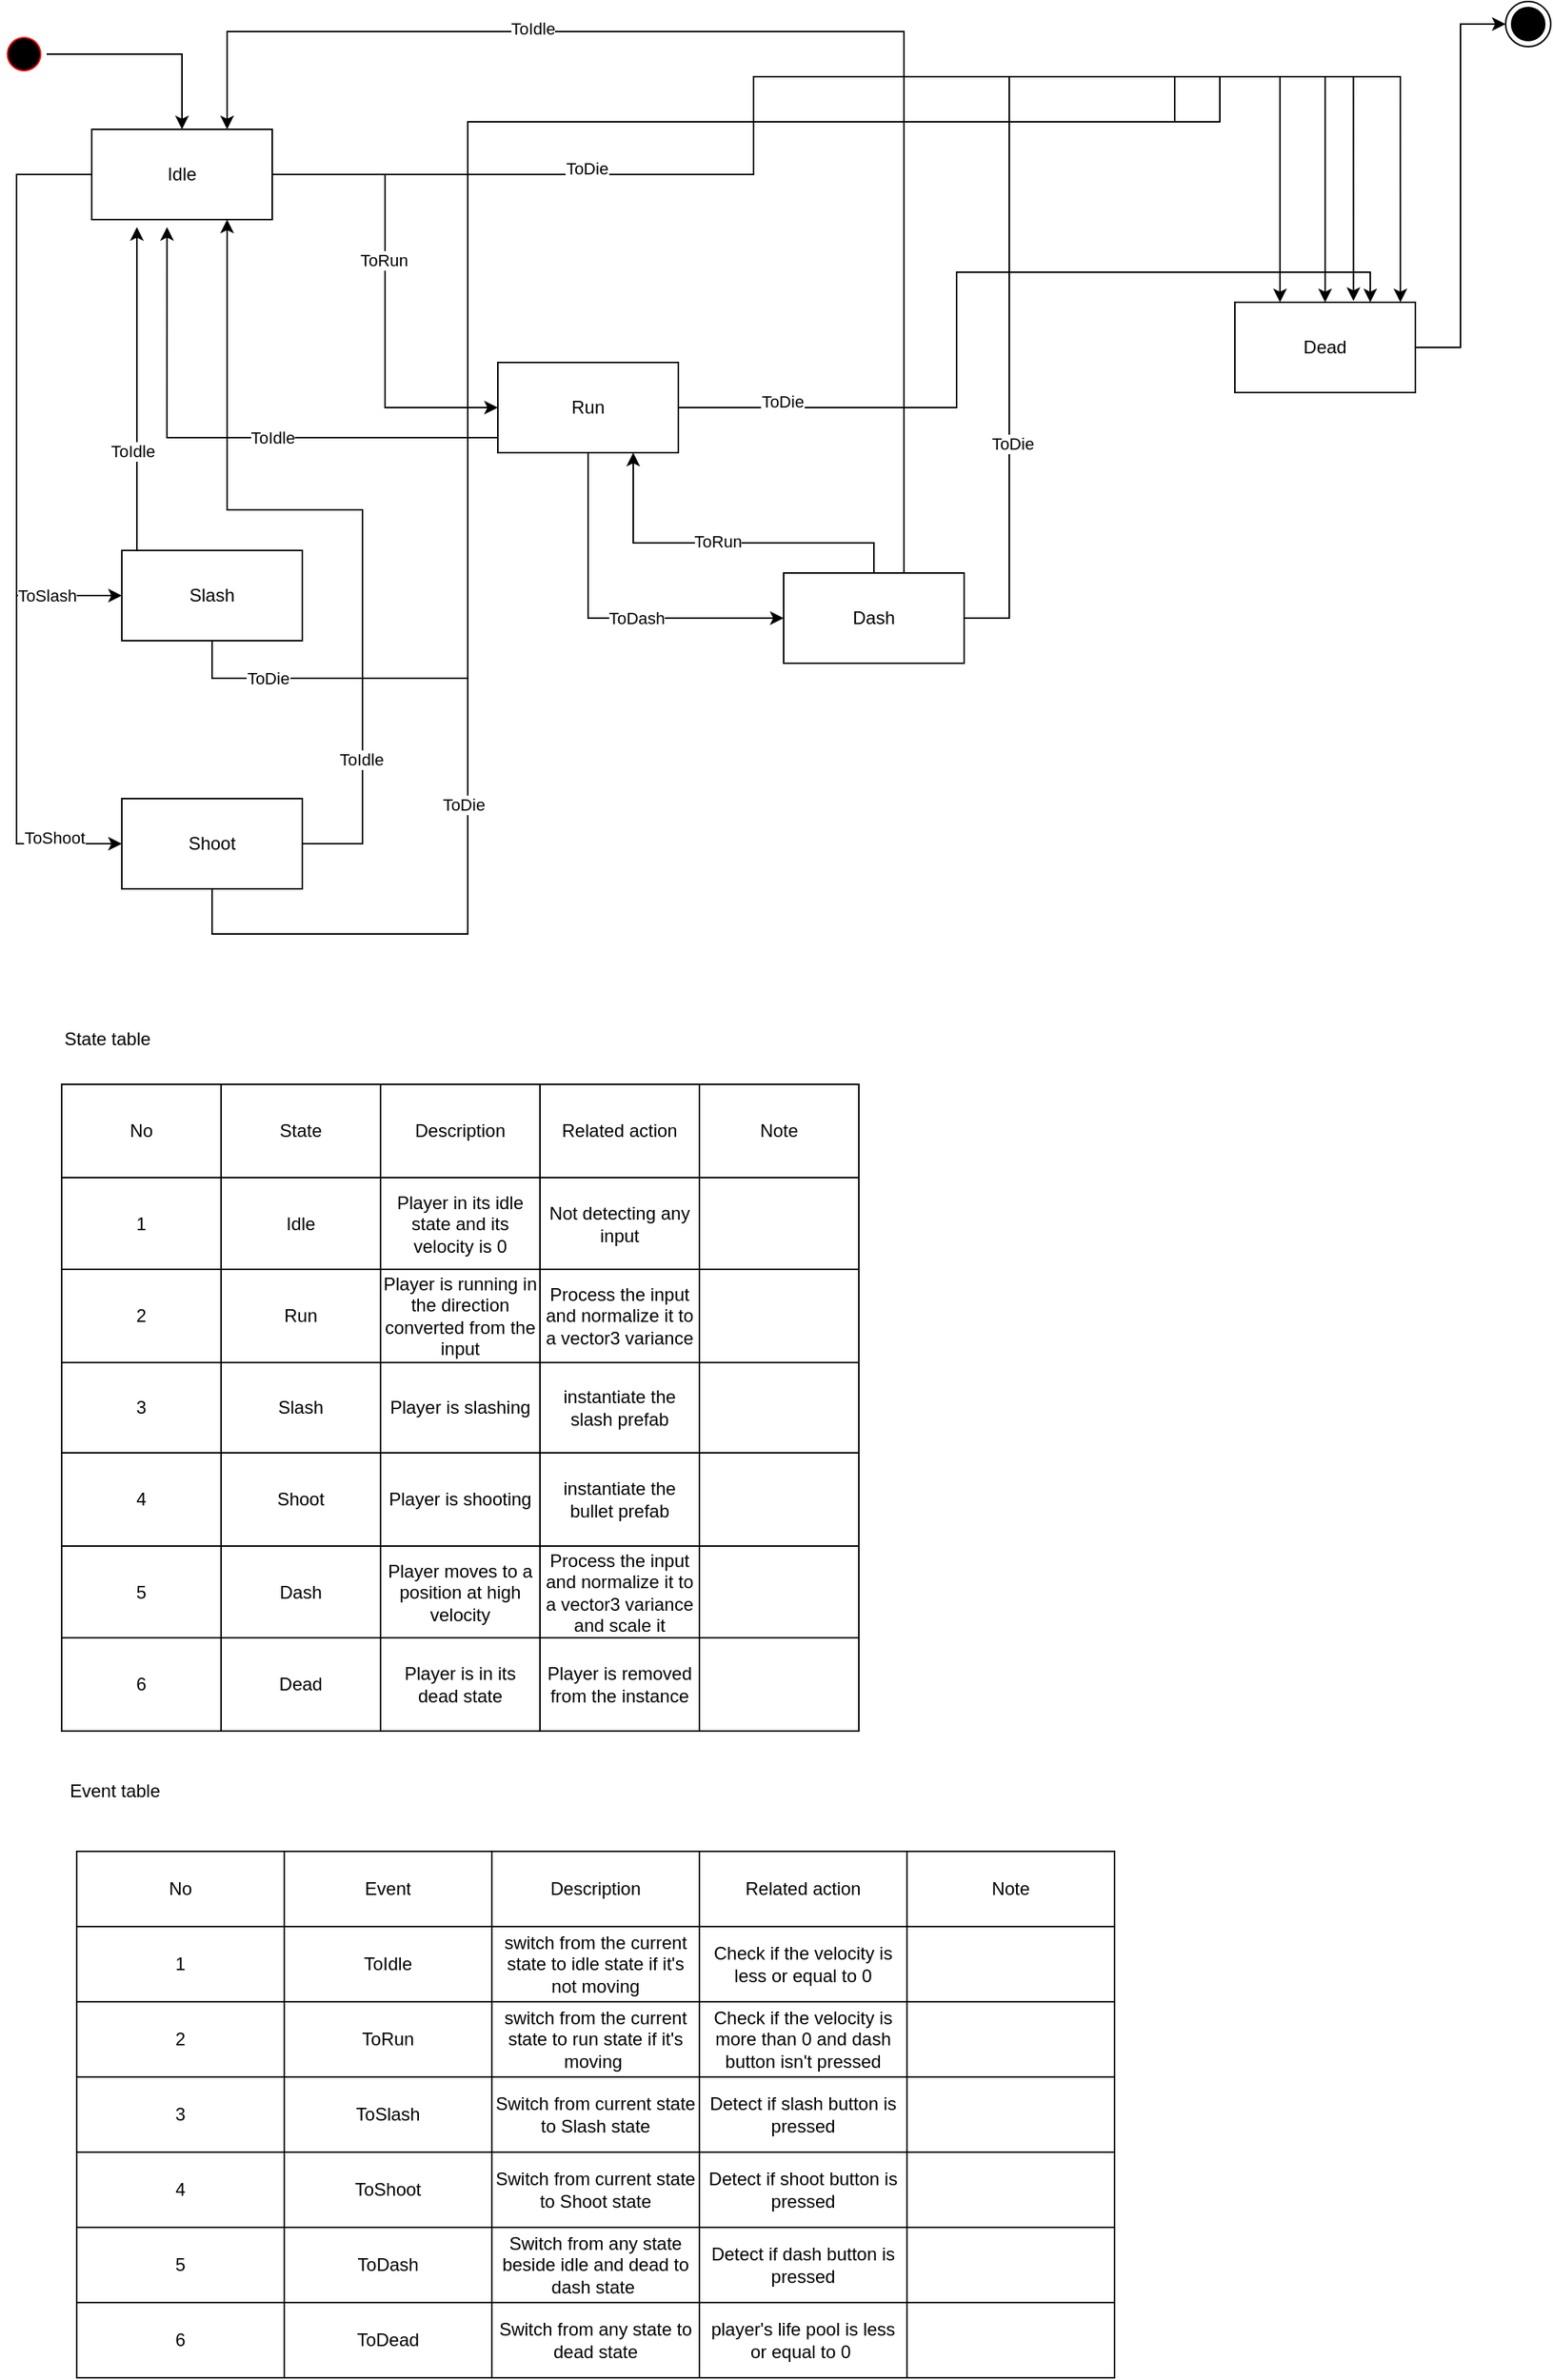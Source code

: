 <mxfile version="15.5.5" type="github"><diagram name="Page-1" id="58cdce13-f638-feb5-8d6f-7d28b1aa9fa0"><mxGraphModel dx="1580" dy="882" grid="1" gridSize="10" guides="1" tooltips="1" connect="1" arrows="1" fold="1" page="1" pageScale="1" pageWidth="1100" pageHeight="850" background="none" math="0" shadow="0"><root><mxCell id="0"/><mxCell id="1" parent="0"/><mxCell id="gKlAvPwjpIg_8ovloaia-25" style="edgeStyle=orthogonalEdgeStyle;rounded=0;orthogonalLoop=1;jettySize=auto;html=1;entryX=0.5;entryY=0;entryDx=0;entryDy=0;" edge="1" parent="1" source="382b91b5511bd0f7-1" target="gKlAvPwjpIg_8ovloaia-2"><mxGeometry relative="1" as="geometry"/></mxCell><mxCell id="382b91b5511bd0f7-1" value="" style="ellipse;html=1;shape=startState;fillColor=#000000;strokeColor=#ff0000;rounded=1;shadow=0;comic=0;labelBackgroundColor=none;fontFamily=Verdana;fontSize=12;fontColor=#000000;align=center;direction=south;" parent="1" vertex="1"><mxGeometry x="10" y="50" width="30" height="30" as="geometry"/></mxCell><mxCell id="gKlAvPwjpIg_8ovloaia-1" value="" style="ellipse;html=1;shape=endState;fillColor=#000000;strokeColor=#000000;" vertex="1" parent="1"><mxGeometry x="1010" y="30" width="30" height="30" as="geometry"/></mxCell><mxCell id="gKlAvPwjpIg_8ovloaia-37" style="edgeStyle=orthogonalEdgeStyle;rounded=0;orthogonalLoop=1;jettySize=auto;html=1;entryX=0.917;entryY=0;entryDx=0;entryDy=0;entryPerimeter=0;" edge="1" parent="1" source="gKlAvPwjpIg_8ovloaia-2" target="gKlAvPwjpIg_8ovloaia-7"><mxGeometry relative="1" as="geometry"><Array as="points"><mxPoint x="510" y="145"/><mxPoint x="510" y="80"/><mxPoint x="940" y="80"/></Array></mxGeometry></mxCell><mxCell id="gKlAvPwjpIg_8ovloaia-65" value="ToDie" style="edgeLabel;html=1;align=center;verticalAlign=middle;resizable=0;points=[];" vertex="1" connectable="0" parent="gKlAvPwjpIg_8ovloaia-37"><mxGeometry x="-0.567" y="4" relative="1" as="geometry"><mxPoint as="offset"/></mxGeometry></mxCell><mxCell id="gKlAvPwjpIg_8ovloaia-42" style="edgeStyle=orthogonalEdgeStyle;rounded=0;orthogonalLoop=1;jettySize=auto;html=1;entryX=0;entryY=0.5;entryDx=0;entryDy=0;" edge="1" parent="1" source="gKlAvPwjpIg_8ovloaia-2" target="gKlAvPwjpIg_8ovloaia-3"><mxGeometry relative="1" as="geometry"/></mxCell><mxCell id="gKlAvPwjpIg_8ovloaia-44" value="ToRun" style="edgeLabel;html=1;align=center;verticalAlign=middle;resizable=0;points=[];" vertex="1" connectable="0" parent="gKlAvPwjpIg_8ovloaia-42"><mxGeometry x="-0.133" y="-1" relative="1" as="geometry"><mxPoint as="offset"/></mxGeometry></mxCell><mxCell id="gKlAvPwjpIg_8ovloaia-47" style="edgeStyle=orthogonalEdgeStyle;rounded=0;orthogonalLoop=1;jettySize=auto;html=1;entryX=0;entryY=0.5;entryDx=0;entryDy=0;" edge="1" parent="1" source="gKlAvPwjpIg_8ovloaia-2" target="gKlAvPwjpIg_8ovloaia-6"><mxGeometry relative="1" as="geometry"><Array as="points"><mxPoint x="20" y="145"/><mxPoint x="20" y="425"/></Array></mxGeometry></mxCell><mxCell id="gKlAvPwjpIg_8ovloaia-54" value="ToSlash" style="edgeLabel;html=1;align=center;verticalAlign=middle;resizable=0;points=[];" vertex="1" connectable="0" parent="gKlAvPwjpIg_8ovloaia-47"><mxGeometry x="0.75" relative="1" as="geometry"><mxPoint as="offset"/></mxGeometry></mxCell><mxCell id="gKlAvPwjpIg_8ovloaia-52" style="edgeStyle=orthogonalEdgeStyle;rounded=0;orthogonalLoop=1;jettySize=auto;html=1;entryX=0;entryY=0.5;entryDx=0;entryDy=0;" edge="1" parent="1" source="gKlAvPwjpIg_8ovloaia-2" target="gKlAvPwjpIg_8ovloaia-5"><mxGeometry relative="1" as="geometry"><Array as="points"><mxPoint x="20" y="145"/><mxPoint x="20" y="590"/></Array></mxGeometry></mxCell><mxCell id="gKlAvPwjpIg_8ovloaia-55" value="ToShoot" style="edgeLabel;html=1;align=center;verticalAlign=middle;resizable=0;points=[];" vertex="1" connectable="0" parent="gKlAvPwjpIg_8ovloaia-52"><mxGeometry x="0.835" y="4" relative="1" as="geometry"><mxPoint x="1" as="offset"/></mxGeometry></mxCell><mxCell id="gKlAvPwjpIg_8ovloaia-2" value="Idle" style="rounded=0;whiteSpace=wrap;html=1;" vertex="1" parent="1"><mxGeometry x="70" y="115" width="120" height="60" as="geometry"/></mxCell><mxCell id="gKlAvPwjpIg_8ovloaia-38" style="edgeStyle=orthogonalEdgeStyle;rounded=0;orthogonalLoop=1;jettySize=auto;html=1;entryX=0.75;entryY=0;entryDx=0;entryDy=0;" edge="1" parent="1" source="gKlAvPwjpIg_8ovloaia-3" target="gKlAvPwjpIg_8ovloaia-7"><mxGeometry relative="1" as="geometry"/></mxCell><mxCell id="gKlAvPwjpIg_8ovloaia-63" value="ToDie" style="edgeLabel;html=1;align=center;verticalAlign=middle;resizable=0;points=[];" vertex="1" connectable="0" parent="gKlAvPwjpIg_8ovloaia-38"><mxGeometry x="-0.758" y="4" relative="1" as="geometry"><mxPoint as="offset"/></mxGeometry></mxCell><mxCell id="gKlAvPwjpIg_8ovloaia-49" style="edgeStyle=orthogonalEdgeStyle;rounded=0;orthogonalLoop=1;jettySize=auto;html=1;entryX=0.417;entryY=1.083;entryDx=0;entryDy=0;entryPerimeter=0;" edge="1" parent="1" source="gKlAvPwjpIg_8ovloaia-3" target="gKlAvPwjpIg_8ovloaia-2"><mxGeometry relative="1" as="geometry"><Array as="points"><mxPoint x="120" y="320"/></Array></mxGeometry></mxCell><mxCell id="gKlAvPwjpIg_8ovloaia-50" value="ToIdle" style="edgeLabel;html=1;align=center;verticalAlign=middle;resizable=0;points=[];" vertex="1" connectable="0" parent="gKlAvPwjpIg_8ovloaia-49"><mxGeometry x="-0.167" relative="1" as="geometry"><mxPoint as="offset"/></mxGeometry></mxCell><mxCell id="gKlAvPwjpIg_8ovloaia-61" style="edgeStyle=orthogonalEdgeStyle;rounded=0;orthogonalLoop=1;jettySize=auto;html=1;entryX=0;entryY=0.5;entryDx=0;entryDy=0;" edge="1" parent="1" source="gKlAvPwjpIg_8ovloaia-3" target="gKlAvPwjpIg_8ovloaia-4"><mxGeometry relative="1" as="geometry"><Array as="points"><mxPoint x="400" y="440"/></Array></mxGeometry></mxCell><mxCell id="gKlAvPwjpIg_8ovloaia-62" value="ToDash" style="edgeLabel;html=1;align=center;verticalAlign=middle;resizable=0;points=[];" vertex="1" connectable="0" parent="gKlAvPwjpIg_8ovloaia-61"><mxGeometry x="0.185" relative="1" as="geometry"><mxPoint as="offset"/></mxGeometry></mxCell><mxCell id="gKlAvPwjpIg_8ovloaia-3" value="Run" style="rounded=0;whiteSpace=wrap;html=1;" vertex="1" parent="1"><mxGeometry x="340" y="270" width="120" height="60" as="geometry"/></mxCell><mxCell id="gKlAvPwjpIg_8ovloaia-39" style="edgeStyle=orthogonalEdgeStyle;rounded=0;orthogonalLoop=1;jettySize=auto;html=1;entryX=0.657;entryY=-0.015;entryDx=0;entryDy=0;entryPerimeter=0;" edge="1" parent="1" source="gKlAvPwjpIg_8ovloaia-4" target="gKlAvPwjpIg_8ovloaia-7"><mxGeometry relative="1" as="geometry"><Array as="points"><mxPoint x="680" y="440"/><mxPoint x="680" y="80"/><mxPoint x="909" y="80"/></Array></mxGeometry></mxCell><mxCell id="gKlAvPwjpIg_8ovloaia-64" value="ToDie" style="edgeLabel;html=1;align=center;verticalAlign=middle;resizable=0;points=[];" vertex="1" connectable="0" parent="gKlAvPwjpIg_8ovloaia-39"><mxGeometry x="-0.619" y="-2" relative="1" as="geometry"><mxPoint as="offset"/></mxGeometry></mxCell><mxCell id="gKlAvPwjpIg_8ovloaia-197" style="edgeStyle=orthogonalEdgeStyle;rounded=0;orthogonalLoop=1;jettySize=auto;html=1;entryX=0.75;entryY=0;entryDx=0;entryDy=0;" edge="1" parent="1" source="gKlAvPwjpIg_8ovloaia-4" target="gKlAvPwjpIg_8ovloaia-2"><mxGeometry relative="1" as="geometry"><Array as="points"><mxPoint x="610" y="50"/><mxPoint x="160" y="50"/></Array></mxGeometry></mxCell><mxCell id="gKlAvPwjpIg_8ovloaia-198" value="ToIdle" style="edgeLabel;html=1;align=center;verticalAlign=middle;resizable=0;points=[];" vertex="1" connectable="0" parent="gKlAvPwjpIg_8ovloaia-197"><mxGeometry x="0.389" y="-2" relative="1" as="geometry"><mxPoint as="offset"/></mxGeometry></mxCell><mxCell id="gKlAvPwjpIg_8ovloaia-199" style="edgeStyle=orthogonalEdgeStyle;rounded=0;orthogonalLoop=1;jettySize=auto;html=1;entryX=0.75;entryY=1;entryDx=0;entryDy=0;" edge="1" parent="1" source="gKlAvPwjpIg_8ovloaia-4" target="gKlAvPwjpIg_8ovloaia-3"><mxGeometry relative="1" as="geometry"><Array as="points"><mxPoint x="590" y="390"/><mxPoint x="430" y="390"/></Array></mxGeometry></mxCell><mxCell id="gKlAvPwjpIg_8ovloaia-200" value="ToRun" style="edgeLabel;html=1;align=center;verticalAlign=middle;resizable=0;points=[];" vertex="1" connectable="0" parent="gKlAvPwjpIg_8ovloaia-199"><mxGeometry x="0.037" y="-1" relative="1" as="geometry"><mxPoint as="offset"/></mxGeometry></mxCell><mxCell id="gKlAvPwjpIg_8ovloaia-4" value="Dash" style="rounded=0;whiteSpace=wrap;html=1;" vertex="1" parent="1"><mxGeometry x="530" y="410" width="120" height="60" as="geometry"/></mxCell><mxCell id="gKlAvPwjpIg_8ovloaia-41" style="edgeStyle=orthogonalEdgeStyle;rounded=0;orthogonalLoop=1;jettySize=auto;html=1;entryX=0.25;entryY=0;entryDx=0;entryDy=0;" edge="1" parent="1" source="gKlAvPwjpIg_8ovloaia-5" target="gKlAvPwjpIg_8ovloaia-7"><mxGeometry relative="1" as="geometry"><Array as="points"><mxPoint x="150" y="650"/><mxPoint x="320" y="650"/><mxPoint x="320" y="110"/><mxPoint x="790" y="110"/><mxPoint x="790" y="80"/><mxPoint x="860" y="80"/></Array></mxGeometry></mxCell><mxCell id="gKlAvPwjpIg_8ovloaia-66" value="ToDie" style="edgeLabel;html=1;align=center;verticalAlign=middle;resizable=0;points=[];" vertex="1" connectable="0" parent="gKlAvPwjpIg_8ovloaia-41"><mxGeometry x="-0.608" y="3" relative="1" as="geometry"><mxPoint as="offset"/></mxGeometry></mxCell><mxCell id="gKlAvPwjpIg_8ovloaia-57" style="edgeStyle=orthogonalEdgeStyle;rounded=0;orthogonalLoop=1;jettySize=auto;html=1;entryX=0.75;entryY=1;entryDx=0;entryDy=0;" edge="1" parent="1" source="gKlAvPwjpIg_8ovloaia-5" target="gKlAvPwjpIg_8ovloaia-2"><mxGeometry relative="1" as="geometry"><Array as="points"><mxPoint x="250" y="590"/><mxPoint x="250" y="368"/><mxPoint x="160" y="368"/></Array></mxGeometry></mxCell><mxCell id="gKlAvPwjpIg_8ovloaia-60" value="ToIdle" style="edgeLabel;html=1;align=center;verticalAlign=middle;resizable=0;points=[];" vertex="1" connectable="0" parent="gKlAvPwjpIg_8ovloaia-57"><mxGeometry x="-0.646" y="1" relative="1" as="geometry"><mxPoint as="offset"/></mxGeometry></mxCell><mxCell id="gKlAvPwjpIg_8ovloaia-5" value="Shoot" style="rounded=0;whiteSpace=wrap;html=1;" vertex="1" parent="1"><mxGeometry x="90" y="560" width="120" height="60" as="geometry"/></mxCell><mxCell id="gKlAvPwjpIg_8ovloaia-40" style="edgeStyle=orthogonalEdgeStyle;rounded=0;orthogonalLoop=1;jettySize=auto;html=1;entryX=0.5;entryY=0;entryDx=0;entryDy=0;" edge="1" parent="1" source="gKlAvPwjpIg_8ovloaia-6" target="gKlAvPwjpIg_8ovloaia-7"><mxGeometry relative="1" as="geometry"><Array as="points"><mxPoint x="320" y="480"/><mxPoint x="320" y="110"/><mxPoint x="820" y="110"/><mxPoint x="820" y="80"/><mxPoint x="890" y="80"/></Array></mxGeometry></mxCell><mxCell id="gKlAvPwjpIg_8ovloaia-67" value="ToDie" style="edgeLabel;html=1;align=center;verticalAlign=middle;resizable=0;points=[];" vertex="1" connectable="0" parent="gKlAvPwjpIg_8ovloaia-40"><mxGeometry x="-0.904" relative="1" as="geometry"><mxPoint x="-1" as="offset"/></mxGeometry></mxCell><mxCell id="gKlAvPwjpIg_8ovloaia-56" style="edgeStyle=orthogonalEdgeStyle;rounded=0;orthogonalLoop=1;jettySize=auto;html=1;" edge="1" parent="1" source="gKlAvPwjpIg_8ovloaia-6"><mxGeometry relative="1" as="geometry"><mxPoint x="100" y="180" as="targetPoint"/><Array as="points"><mxPoint x="100" y="340"/><mxPoint x="100" y="340"/></Array></mxGeometry></mxCell><mxCell id="gKlAvPwjpIg_8ovloaia-58" value="ToIdle" style="edgeLabel;html=1;align=center;verticalAlign=middle;resizable=0;points=[];" vertex="1" connectable="0" parent="gKlAvPwjpIg_8ovloaia-56"><mxGeometry x="-0.387" y="3" relative="1" as="geometry"><mxPoint as="offset"/></mxGeometry></mxCell><mxCell id="gKlAvPwjpIg_8ovloaia-6" value="Slash" style="rounded=0;whiteSpace=wrap;html=1;" vertex="1" parent="1"><mxGeometry x="90" y="395" width="120" height="60" as="geometry"/></mxCell><mxCell id="gKlAvPwjpIg_8ovloaia-15" style="edgeStyle=orthogonalEdgeStyle;rounded=0;orthogonalLoop=1;jettySize=auto;html=1;entryX=0;entryY=0.5;entryDx=0;entryDy=0;" edge="1" parent="1" source="gKlAvPwjpIg_8ovloaia-7" target="gKlAvPwjpIg_8ovloaia-1"><mxGeometry relative="1" as="geometry"/></mxCell><mxCell id="gKlAvPwjpIg_8ovloaia-7" value="Dead" style="rounded=0;whiteSpace=wrap;html=1;" vertex="1" parent="1"><mxGeometry x="830" y="230" width="120" height="60" as="geometry"/></mxCell><mxCell id="gKlAvPwjpIg_8ovloaia-154" value="" style="shape=table;startSize=0;container=1;collapsible=0;childLayout=tableLayout;" vertex="1" parent="1"><mxGeometry x="50" y="750" width="530" height="430" as="geometry"/></mxCell><mxCell id="gKlAvPwjpIg_8ovloaia-155" value="" style="shape=partialRectangle;collapsible=0;dropTarget=0;pointerEvents=0;fillColor=none;top=0;left=0;bottom=0;right=0;points=[[0,0.5],[1,0.5]];portConstraint=eastwest;" vertex="1" parent="gKlAvPwjpIg_8ovloaia-154"><mxGeometry width="530" height="62" as="geometry"/></mxCell><mxCell id="gKlAvPwjpIg_8ovloaia-156" value="No" style="shape=partialRectangle;html=1;whiteSpace=wrap;connectable=0;overflow=hidden;fillColor=none;top=0;left=0;bottom=0;right=0;pointerEvents=1;" vertex="1" parent="gKlAvPwjpIg_8ovloaia-155"><mxGeometry width="106" height="62" as="geometry"><mxRectangle width="106" height="62" as="alternateBounds"/></mxGeometry></mxCell><mxCell id="gKlAvPwjpIg_8ovloaia-157" value="State" style="shape=partialRectangle;html=1;whiteSpace=wrap;connectable=0;overflow=hidden;fillColor=none;top=0;left=0;bottom=0;right=0;pointerEvents=1;" vertex="1" parent="gKlAvPwjpIg_8ovloaia-155"><mxGeometry x="106" width="106" height="62" as="geometry"><mxRectangle width="106" height="62" as="alternateBounds"/></mxGeometry></mxCell><mxCell id="gKlAvPwjpIg_8ovloaia-158" value="Description" style="shape=partialRectangle;html=1;whiteSpace=wrap;connectable=0;overflow=hidden;fillColor=none;top=0;left=0;bottom=0;right=0;pointerEvents=1;" vertex="1" parent="gKlAvPwjpIg_8ovloaia-155"><mxGeometry x="212" width="106" height="62" as="geometry"><mxRectangle width="106" height="62" as="alternateBounds"/></mxGeometry></mxCell><mxCell id="gKlAvPwjpIg_8ovloaia-159" value="Related action" style="shape=partialRectangle;html=1;whiteSpace=wrap;connectable=0;overflow=hidden;fillColor=none;top=0;left=0;bottom=0;right=0;pointerEvents=1;" vertex="1" parent="gKlAvPwjpIg_8ovloaia-155"><mxGeometry x="318" width="106" height="62" as="geometry"><mxRectangle width="106" height="62" as="alternateBounds"/></mxGeometry></mxCell><mxCell id="gKlAvPwjpIg_8ovloaia-160" value="Note" style="shape=partialRectangle;html=1;whiteSpace=wrap;connectable=0;overflow=hidden;fillColor=none;top=0;left=0;bottom=0;right=0;pointerEvents=1;" vertex="1" parent="gKlAvPwjpIg_8ovloaia-155"><mxGeometry x="424" width="106" height="62" as="geometry"><mxRectangle width="106" height="62" as="alternateBounds"/></mxGeometry></mxCell><mxCell id="gKlAvPwjpIg_8ovloaia-161" value="" style="shape=partialRectangle;collapsible=0;dropTarget=0;pointerEvents=0;fillColor=none;top=0;left=0;bottom=0;right=0;points=[[0,0.5],[1,0.5]];portConstraint=eastwest;" vertex="1" parent="gKlAvPwjpIg_8ovloaia-154"><mxGeometry y="62" width="530" height="61" as="geometry"/></mxCell><mxCell id="gKlAvPwjpIg_8ovloaia-162" value="1" style="shape=partialRectangle;html=1;whiteSpace=wrap;connectable=0;overflow=hidden;fillColor=none;top=0;left=0;bottom=0;right=0;pointerEvents=1;" vertex="1" parent="gKlAvPwjpIg_8ovloaia-161"><mxGeometry width="106" height="61" as="geometry"><mxRectangle width="106" height="61" as="alternateBounds"/></mxGeometry></mxCell><mxCell id="gKlAvPwjpIg_8ovloaia-163" value="Idle" style="shape=partialRectangle;html=1;whiteSpace=wrap;connectable=0;overflow=hidden;fillColor=none;top=0;left=0;bottom=0;right=0;pointerEvents=1;" vertex="1" parent="gKlAvPwjpIg_8ovloaia-161"><mxGeometry x="106" width="106" height="61" as="geometry"><mxRectangle width="106" height="61" as="alternateBounds"/></mxGeometry></mxCell><mxCell id="gKlAvPwjpIg_8ovloaia-164" value="Player in its idle state and its velocity is 0" style="shape=partialRectangle;html=1;whiteSpace=wrap;connectable=0;overflow=hidden;fillColor=none;top=0;left=0;bottom=0;right=0;pointerEvents=1;" vertex="1" parent="gKlAvPwjpIg_8ovloaia-161"><mxGeometry x="212" width="106" height="61" as="geometry"><mxRectangle width="106" height="61" as="alternateBounds"/></mxGeometry></mxCell><mxCell id="gKlAvPwjpIg_8ovloaia-165" value="Not detecting any input" style="shape=partialRectangle;html=1;whiteSpace=wrap;connectable=0;overflow=hidden;fillColor=none;top=0;left=0;bottom=0;right=0;pointerEvents=1;" vertex="1" parent="gKlAvPwjpIg_8ovloaia-161"><mxGeometry x="318" width="106" height="61" as="geometry"><mxRectangle width="106" height="61" as="alternateBounds"/></mxGeometry></mxCell><mxCell id="gKlAvPwjpIg_8ovloaia-166" value="" style="shape=partialRectangle;html=1;whiteSpace=wrap;connectable=0;overflow=hidden;fillColor=none;top=0;left=0;bottom=0;right=0;pointerEvents=1;" vertex="1" parent="gKlAvPwjpIg_8ovloaia-161"><mxGeometry x="424" width="106" height="61" as="geometry"><mxRectangle width="106" height="61" as="alternateBounds"/></mxGeometry></mxCell><mxCell id="gKlAvPwjpIg_8ovloaia-167" value="" style="shape=partialRectangle;collapsible=0;dropTarget=0;pointerEvents=0;fillColor=none;top=0;left=0;bottom=0;right=0;points=[[0,0.5],[1,0.5]];portConstraint=eastwest;" vertex="1" parent="gKlAvPwjpIg_8ovloaia-154"><mxGeometry y="123" width="530" height="62" as="geometry"/></mxCell><mxCell id="gKlAvPwjpIg_8ovloaia-168" value="2" style="shape=partialRectangle;html=1;whiteSpace=wrap;connectable=0;overflow=hidden;fillColor=none;top=0;left=0;bottom=0;right=0;pointerEvents=1;" vertex="1" parent="gKlAvPwjpIg_8ovloaia-167"><mxGeometry width="106" height="62" as="geometry"><mxRectangle width="106" height="62" as="alternateBounds"/></mxGeometry></mxCell><mxCell id="gKlAvPwjpIg_8ovloaia-169" value="Run" style="shape=partialRectangle;html=1;whiteSpace=wrap;connectable=0;overflow=hidden;fillColor=none;top=0;left=0;bottom=0;right=0;pointerEvents=1;" vertex="1" parent="gKlAvPwjpIg_8ovloaia-167"><mxGeometry x="106" width="106" height="62" as="geometry"><mxRectangle width="106" height="62" as="alternateBounds"/></mxGeometry></mxCell><mxCell id="gKlAvPwjpIg_8ovloaia-170" value="Player is running in the direction converted from the input" style="shape=partialRectangle;html=1;whiteSpace=wrap;connectable=0;overflow=hidden;fillColor=none;top=0;left=0;bottom=0;right=0;pointerEvents=1;" vertex="1" parent="gKlAvPwjpIg_8ovloaia-167"><mxGeometry x="212" width="106" height="62" as="geometry"><mxRectangle width="106" height="62" as="alternateBounds"/></mxGeometry></mxCell><mxCell id="gKlAvPwjpIg_8ovloaia-171" value="Process the input and normalize it to a vector3 variance" style="shape=partialRectangle;html=1;whiteSpace=wrap;connectable=0;overflow=hidden;fillColor=none;top=0;left=0;bottom=0;right=0;pointerEvents=1;" vertex="1" parent="gKlAvPwjpIg_8ovloaia-167"><mxGeometry x="318" width="106" height="62" as="geometry"><mxRectangle width="106" height="62" as="alternateBounds"/></mxGeometry></mxCell><mxCell id="gKlAvPwjpIg_8ovloaia-172" value="" style="shape=partialRectangle;html=1;whiteSpace=wrap;connectable=0;overflow=hidden;fillColor=none;top=0;left=0;bottom=0;right=0;pointerEvents=1;" vertex="1" parent="gKlAvPwjpIg_8ovloaia-167"><mxGeometry x="424" width="106" height="62" as="geometry"><mxRectangle width="106" height="62" as="alternateBounds"/></mxGeometry></mxCell><mxCell id="gKlAvPwjpIg_8ovloaia-173" value="" style="shape=partialRectangle;collapsible=0;dropTarget=0;pointerEvents=0;fillColor=none;top=0;left=0;bottom=0;right=0;points=[[0,0.5],[1,0.5]];portConstraint=eastwest;" vertex="1" parent="gKlAvPwjpIg_8ovloaia-154"><mxGeometry y="185" width="530" height="60" as="geometry"/></mxCell><mxCell id="gKlAvPwjpIg_8ovloaia-174" value="3" style="shape=partialRectangle;html=1;whiteSpace=wrap;connectable=0;overflow=hidden;fillColor=none;top=0;left=0;bottom=0;right=0;pointerEvents=1;" vertex="1" parent="gKlAvPwjpIg_8ovloaia-173"><mxGeometry width="106" height="60" as="geometry"><mxRectangle width="106" height="60" as="alternateBounds"/></mxGeometry></mxCell><mxCell id="gKlAvPwjpIg_8ovloaia-175" value="Slash" style="shape=partialRectangle;html=1;whiteSpace=wrap;connectable=0;overflow=hidden;fillColor=none;top=0;left=0;bottom=0;right=0;pointerEvents=1;" vertex="1" parent="gKlAvPwjpIg_8ovloaia-173"><mxGeometry x="106" width="106" height="60" as="geometry"><mxRectangle width="106" height="60" as="alternateBounds"/></mxGeometry></mxCell><mxCell id="gKlAvPwjpIg_8ovloaia-176" value="Player is slashing" style="shape=partialRectangle;html=1;whiteSpace=wrap;connectable=0;overflow=hidden;fillColor=none;top=0;left=0;bottom=0;right=0;pointerEvents=1;" vertex="1" parent="gKlAvPwjpIg_8ovloaia-173"><mxGeometry x="212" width="106" height="60" as="geometry"><mxRectangle width="106" height="60" as="alternateBounds"/></mxGeometry></mxCell><mxCell id="gKlAvPwjpIg_8ovloaia-177" value="instantiate the slash prefab" style="shape=partialRectangle;html=1;whiteSpace=wrap;connectable=0;overflow=hidden;fillColor=none;top=0;left=0;bottom=0;right=0;pointerEvents=1;" vertex="1" parent="gKlAvPwjpIg_8ovloaia-173"><mxGeometry x="318" width="106" height="60" as="geometry"><mxRectangle width="106" height="60" as="alternateBounds"/></mxGeometry></mxCell><mxCell id="gKlAvPwjpIg_8ovloaia-178" value="" style="shape=partialRectangle;html=1;whiteSpace=wrap;connectable=0;overflow=hidden;fillColor=none;top=0;left=0;bottom=0;right=0;pointerEvents=1;" vertex="1" parent="gKlAvPwjpIg_8ovloaia-173"><mxGeometry x="424" width="106" height="60" as="geometry"><mxRectangle width="106" height="60" as="alternateBounds"/></mxGeometry></mxCell><mxCell id="gKlAvPwjpIg_8ovloaia-185" style="shape=partialRectangle;collapsible=0;dropTarget=0;pointerEvents=0;fillColor=none;top=0;left=0;bottom=0;right=0;points=[[0,0.5],[1,0.5]];portConstraint=eastwest;" vertex="1" parent="gKlAvPwjpIg_8ovloaia-154"><mxGeometry y="245" width="530" height="62" as="geometry"/></mxCell><mxCell id="gKlAvPwjpIg_8ovloaia-186" value="4" style="shape=partialRectangle;html=1;whiteSpace=wrap;connectable=0;overflow=hidden;fillColor=none;top=0;left=0;bottom=0;right=0;pointerEvents=1;" vertex="1" parent="gKlAvPwjpIg_8ovloaia-185"><mxGeometry width="106" height="62" as="geometry"><mxRectangle width="106" height="62" as="alternateBounds"/></mxGeometry></mxCell><mxCell id="gKlAvPwjpIg_8ovloaia-187" value="Shoot" style="shape=partialRectangle;html=1;whiteSpace=wrap;connectable=0;overflow=hidden;fillColor=none;top=0;left=0;bottom=0;right=0;pointerEvents=1;" vertex="1" parent="gKlAvPwjpIg_8ovloaia-185"><mxGeometry x="106" width="106" height="62" as="geometry"><mxRectangle width="106" height="62" as="alternateBounds"/></mxGeometry></mxCell><mxCell id="gKlAvPwjpIg_8ovloaia-188" value="Player is shooting" style="shape=partialRectangle;html=1;whiteSpace=wrap;connectable=0;overflow=hidden;fillColor=none;top=0;left=0;bottom=0;right=0;pointerEvents=1;" vertex="1" parent="gKlAvPwjpIg_8ovloaia-185"><mxGeometry x="212" width="106" height="62" as="geometry"><mxRectangle width="106" height="62" as="alternateBounds"/></mxGeometry></mxCell><mxCell id="gKlAvPwjpIg_8ovloaia-189" value="&lt;span&gt;instantiate the bullet prefab&lt;/span&gt;" style="shape=partialRectangle;html=1;whiteSpace=wrap;connectable=0;overflow=hidden;fillColor=none;top=0;left=0;bottom=0;right=0;pointerEvents=1;" vertex="1" parent="gKlAvPwjpIg_8ovloaia-185"><mxGeometry x="318" width="106" height="62" as="geometry"><mxRectangle width="106" height="62" as="alternateBounds"/></mxGeometry></mxCell><mxCell id="gKlAvPwjpIg_8ovloaia-190" style="shape=partialRectangle;html=1;whiteSpace=wrap;connectable=0;overflow=hidden;fillColor=none;top=0;left=0;bottom=0;right=0;pointerEvents=1;" vertex="1" parent="gKlAvPwjpIg_8ovloaia-185"><mxGeometry x="424" width="106" height="62" as="geometry"><mxRectangle width="106" height="62" as="alternateBounds"/></mxGeometry></mxCell><mxCell id="gKlAvPwjpIg_8ovloaia-179" style="shape=partialRectangle;collapsible=0;dropTarget=0;pointerEvents=0;fillColor=none;top=0;left=0;bottom=0;right=0;points=[[0,0.5],[1,0.5]];portConstraint=eastwest;" vertex="1" parent="gKlAvPwjpIg_8ovloaia-154"><mxGeometry y="307" width="530" height="61" as="geometry"/></mxCell><mxCell id="gKlAvPwjpIg_8ovloaia-180" value="5" style="shape=partialRectangle;html=1;whiteSpace=wrap;connectable=0;overflow=hidden;fillColor=none;top=0;left=0;bottom=0;right=0;pointerEvents=1;" vertex="1" parent="gKlAvPwjpIg_8ovloaia-179"><mxGeometry width="106" height="61" as="geometry"><mxRectangle width="106" height="61" as="alternateBounds"/></mxGeometry></mxCell><mxCell id="gKlAvPwjpIg_8ovloaia-181" value="Dash" style="shape=partialRectangle;html=1;whiteSpace=wrap;connectable=0;overflow=hidden;fillColor=none;top=0;left=0;bottom=0;right=0;pointerEvents=1;" vertex="1" parent="gKlAvPwjpIg_8ovloaia-179"><mxGeometry x="106" width="106" height="61" as="geometry"><mxRectangle width="106" height="61" as="alternateBounds"/></mxGeometry></mxCell><mxCell id="gKlAvPwjpIg_8ovloaia-182" value="Player moves to a position at high velocity" style="shape=partialRectangle;html=1;whiteSpace=wrap;connectable=0;overflow=hidden;fillColor=none;top=0;left=0;bottom=0;right=0;pointerEvents=1;" vertex="1" parent="gKlAvPwjpIg_8ovloaia-179"><mxGeometry x="212" width="106" height="61" as="geometry"><mxRectangle width="106" height="61" as="alternateBounds"/></mxGeometry></mxCell><mxCell id="gKlAvPwjpIg_8ovloaia-183" value="&lt;span&gt;Process the input and normalize it to a vector3 variance and scale it&lt;/span&gt;" style="shape=partialRectangle;html=1;whiteSpace=wrap;connectable=0;overflow=hidden;fillColor=none;top=0;left=0;bottom=0;right=0;pointerEvents=1;" vertex="1" parent="gKlAvPwjpIg_8ovloaia-179"><mxGeometry x="318" width="106" height="61" as="geometry"><mxRectangle width="106" height="61" as="alternateBounds"/></mxGeometry></mxCell><mxCell id="gKlAvPwjpIg_8ovloaia-184" style="shape=partialRectangle;html=1;whiteSpace=wrap;connectable=0;overflow=hidden;fillColor=none;top=0;left=0;bottom=0;right=0;pointerEvents=1;" vertex="1" parent="gKlAvPwjpIg_8ovloaia-179"><mxGeometry x="424" width="106" height="61" as="geometry"><mxRectangle width="106" height="61" as="alternateBounds"/></mxGeometry></mxCell><mxCell id="gKlAvPwjpIg_8ovloaia-191" style="shape=partialRectangle;collapsible=0;dropTarget=0;pointerEvents=0;fillColor=none;top=0;left=0;bottom=0;right=0;points=[[0,0.5],[1,0.5]];portConstraint=eastwest;" vertex="1" parent="gKlAvPwjpIg_8ovloaia-154"><mxGeometry y="368" width="530" height="62" as="geometry"/></mxCell><mxCell id="gKlAvPwjpIg_8ovloaia-192" value="6" style="shape=partialRectangle;html=1;whiteSpace=wrap;connectable=0;overflow=hidden;fillColor=none;top=0;left=0;bottom=0;right=0;pointerEvents=1;" vertex="1" parent="gKlAvPwjpIg_8ovloaia-191"><mxGeometry width="106" height="62" as="geometry"><mxRectangle width="106" height="62" as="alternateBounds"/></mxGeometry></mxCell><mxCell id="gKlAvPwjpIg_8ovloaia-193" value="Dead" style="shape=partialRectangle;html=1;whiteSpace=wrap;connectable=0;overflow=hidden;fillColor=none;top=0;left=0;bottom=0;right=0;pointerEvents=1;" vertex="1" parent="gKlAvPwjpIg_8ovloaia-191"><mxGeometry x="106" width="106" height="62" as="geometry"><mxRectangle width="106" height="62" as="alternateBounds"/></mxGeometry></mxCell><mxCell id="gKlAvPwjpIg_8ovloaia-194" value="Player is in its dead state" style="shape=partialRectangle;html=1;whiteSpace=wrap;connectable=0;overflow=hidden;fillColor=none;top=0;left=0;bottom=0;right=0;pointerEvents=1;" vertex="1" parent="gKlAvPwjpIg_8ovloaia-191"><mxGeometry x="212" width="106" height="62" as="geometry"><mxRectangle width="106" height="62" as="alternateBounds"/></mxGeometry></mxCell><mxCell id="gKlAvPwjpIg_8ovloaia-195" value="Player is removed from the instance" style="shape=partialRectangle;html=1;whiteSpace=wrap;connectable=0;overflow=hidden;fillColor=none;top=0;left=0;bottom=0;right=0;pointerEvents=1;" vertex="1" parent="gKlAvPwjpIg_8ovloaia-191"><mxGeometry x="318" width="106" height="62" as="geometry"><mxRectangle width="106" height="62" as="alternateBounds"/></mxGeometry></mxCell><mxCell id="gKlAvPwjpIg_8ovloaia-196" style="shape=partialRectangle;html=1;whiteSpace=wrap;connectable=0;overflow=hidden;fillColor=none;top=0;left=0;bottom=0;right=0;pointerEvents=1;" vertex="1" parent="gKlAvPwjpIg_8ovloaia-191"><mxGeometry x="424" width="106" height="62" as="geometry"><mxRectangle width="106" height="62" as="alternateBounds"/></mxGeometry></mxCell><mxCell id="gKlAvPwjpIg_8ovloaia-201" value="" style="shape=table;startSize=0;container=1;collapsible=0;childLayout=tableLayout;" vertex="1" parent="1"><mxGeometry x="60" y="1260" width="690" height="350" as="geometry"/></mxCell><mxCell id="gKlAvPwjpIg_8ovloaia-202" value="" style="shape=partialRectangle;collapsible=0;dropTarget=0;pointerEvents=0;fillColor=none;top=0;left=0;bottom=0;right=0;points=[[0,0.5],[1,0.5]];portConstraint=eastwest;" vertex="1" parent="gKlAvPwjpIg_8ovloaia-201"><mxGeometry width="690" height="50" as="geometry"/></mxCell><mxCell id="gKlAvPwjpIg_8ovloaia-203" value="&lt;span&gt;No&lt;/span&gt;" style="shape=partialRectangle;html=1;whiteSpace=wrap;connectable=0;overflow=hidden;fillColor=none;top=0;left=0;bottom=0;right=0;pointerEvents=1;" vertex="1" parent="gKlAvPwjpIg_8ovloaia-202"><mxGeometry width="138" height="50" as="geometry"><mxRectangle width="138" height="50" as="alternateBounds"/></mxGeometry></mxCell><mxCell id="gKlAvPwjpIg_8ovloaia-204" value="Event" style="shape=partialRectangle;html=1;whiteSpace=wrap;connectable=0;overflow=hidden;fillColor=none;top=0;left=0;bottom=0;right=0;pointerEvents=1;" vertex="1" parent="gKlAvPwjpIg_8ovloaia-202"><mxGeometry x="138" width="138" height="50" as="geometry"><mxRectangle width="138" height="50" as="alternateBounds"/></mxGeometry></mxCell><mxCell id="gKlAvPwjpIg_8ovloaia-205" value="&lt;span&gt;Description&lt;/span&gt;" style="shape=partialRectangle;html=1;whiteSpace=wrap;connectable=0;overflow=hidden;fillColor=none;top=0;left=0;bottom=0;right=0;pointerEvents=1;" vertex="1" parent="gKlAvPwjpIg_8ovloaia-202"><mxGeometry x="276" width="138" height="50" as="geometry"><mxRectangle width="138" height="50" as="alternateBounds"/></mxGeometry></mxCell><mxCell id="gKlAvPwjpIg_8ovloaia-206" value="&lt;span&gt;Related action&lt;/span&gt;" style="shape=partialRectangle;html=1;whiteSpace=wrap;connectable=0;overflow=hidden;fillColor=none;top=0;left=0;bottom=0;right=0;pointerEvents=1;" vertex="1" parent="gKlAvPwjpIg_8ovloaia-202"><mxGeometry x="414" width="138" height="50" as="geometry"><mxRectangle width="138" height="50" as="alternateBounds"/></mxGeometry></mxCell><mxCell id="gKlAvPwjpIg_8ovloaia-207" value="&lt;span&gt;Note&lt;/span&gt;" style="shape=partialRectangle;html=1;whiteSpace=wrap;connectable=0;overflow=hidden;fillColor=none;top=0;left=0;bottom=0;right=0;pointerEvents=1;" vertex="1" parent="gKlAvPwjpIg_8ovloaia-202"><mxGeometry x="552" width="138" height="50" as="geometry"><mxRectangle width="138" height="50" as="alternateBounds"/></mxGeometry></mxCell><mxCell id="gKlAvPwjpIg_8ovloaia-208" value="" style="shape=partialRectangle;collapsible=0;dropTarget=0;pointerEvents=0;fillColor=none;top=0;left=0;bottom=0;right=0;points=[[0,0.5],[1,0.5]];portConstraint=eastwest;" vertex="1" parent="gKlAvPwjpIg_8ovloaia-201"><mxGeometry y="50" width="690" height="50" as="geometry"/></mxCell><mxCell id="gKlAvPwjpIg_8ovloaia-209" value="1" style="shape=partialRectangle;html=1;whiteSpace=wrap;connectable=0;overflow=hidden;fillColor=none;top=0;left=0;bottom=0;right=0;pointerEvents=1;" vertex="1" parent="gKlAvPwjpIg_8ovloaia-208"><mxGeometry width="138" height="50" as="geometry"><mxRectangle width="138" height="50" as="alternateBounds"/></mxGeometry></mxCell><mxCell id="gKlAvPwjpIg_8ovloaia-210" value="ToIdle" style="shape=partialRectangle;html=1;whiteSpace=wrap;connectable=0;overflow=hidden;fillColor=none;top=0;left=0;bottom=0;right=0;pointerEvents=1;" vertex="1" parent="gKlAvPwjpIg_8ovloaia-208"><mxGeometry x="138" width="138" height="50" as="geometry"><mxRectangle width="138" height="50" as="alternateBounds"/></mxGeometry></mxCell><mxCell id="gKlAvPwjpIg_8ovloaia-211" value="switch from the current state to idle state if it's not moving" style="shape=partialRectangle;html=1;whiteSpace=wrap;connectable=0;overflow=hidden;fillColor=none;top=0;left=0;bottom=0;right=0;pointerEvents=1;" vertex="1" parent="gKlAvPwjpIg_8ovloaia-208"><mxGeometry x="276" width="138" height="50" as="geometry"><mxRectangle width="138" height="50" as="alternateBounds"/></mxGeometry></mxCell><mxCell id="gKlAvPwjpIg_8ovloaia-212" value="Check if the velocity is less or equal to 0" style="shape=partialRectangle;html=1;whiteSpace=wrap;connectable=0;overflow=hidden;fillColor=none;top=0;left=0;bottom=0;right=0;pointerEvents=1;" vertex="1" parent="gKlAvPwjpIg_8ovloaia-208"><mxGeometry x="414" width="138" height="50" as="geometry"><mxRectangle width="138" height="50" as="alternateBounds"/></mxGeometry></mxCell><mxCell id="gKlAvPwjpIg_8ovloaia-213" value="" style="shape=partialRectangle;html=1;whiteSpace=wrap;connectable=0;overflow=hidden;fillColor=none;top=0;left=0;bottom=0;right=0;pointerEvents=1;" vertex="1" parent="gKlAvPwjpIg_8ovloaia-208"><mxGeometry x="552" width="138" height="50" as="geometry"><mxRectangle width="138" height="50" as="alternateBounds"/></mxGeometry></mxCell><mxCell id="gKlAvPwjpIg_8ovloaia-214" value="" style="shape=partialRectangle;collapsible=0;dropTarget=0;pointerEvents=0;fillColor=none;top=0;left=0;bottom=0;right=0;points=[[0,0.5],[1,0.5]];portConstraint=eastwest;" vertex="1" parent="gKlAvPwjpIg_8ovloaia-201"><mxGeometry y="100" width="690" height="50" as="geometry"/></mxCell><mxCell id="gKlAvPwjpIg_8ovloaia-215" value="2" style="shape=partialRectangle;html=1;whiteSpace=wrap;connectable=0;overflow=hidden;fillColor=none;top=0;left=0;bottom=0;right=0;pointerEvents=1;" vertex="1" parent="gKlAvPwjpIg_8ovloaia-214"><mxGeometry width="138" height="50" as="geometry"><mxRectangle width="138" height="50" as="alternateBounds"/></mxGeometry></mxCell><mxCell id="gKlAvPwjpIg_8ovloaia-216" value="ToRun" style="shape=partialRectangle;html=1;whiteSpace=wrap;connectable=0;overflow=hidden;fillColor=none;top=0;left=0;bottom=0;right=0;pointerEvents=1;" vertex="1" parent="gKlAvPwjpIg_8ovloaia-214"><mxGeometry x="138" width="138" height="50" as="geometry"><mxRectangle width="138" height="50" as="alternateBounds"/></mxGeometry></mxCell><mxCell id="gKlAvPwjpIg_8ovloaia-217" value="&lt;span&gt;switch from the current state to run state if it's moving&amp;nbsp;&lt;/span&gt;" style="shape=partialRectangle;html=1;whiteSpace=wrap;connectable=0;overflow=hidden;fillColor=none;top=0;left=0;bottom=0;right=0;pointerEvents=1;" vertex="1" parent="gKlAvPwjpIg_8ovloaia-214"><mxGeometry x="276" width="138" height="50" as="geometry"><mxRectangle width="138" height="50" as="alternateBounds"/></mxGeometry></mxCell><mxCell id="gKlAvPwjpIg_8ovloaia-218" value="&lt;span&gt;Check if the velocity is more than 0 and dash button isn't pressed&lt;/span&gt;" style="shape=partialRectangle;html=1;whiteSpace=wrap;connectable=0;overflow=hidden;fillColor=none;top=0;left=0;bottom=0;right=0;pointerEvents=1;" vertex="1" parent="gKlAvPwjpIg_8ovloaia-214"><mxGeometry x="414" width="138" height="50" as="geometry"><mxRectangle width="138" height="50" as="alternateBounds"/></mxGeometry></mxCell><mxCell id="gKlAvPwjpIg_8ovloaia-219" value="" style="shape=partialRectangle;html=1;whiteSpace=wrap;connectable=0;overflow=hidden;fillColor=none;top=0;left=0;bottom=0;right=0;pointerEvents=1;" vertex="1" parent="gKlAvPwjpIg_8ovloaia-214"><mxGeometry x="552" width="138" height="50" as="geometry"><mxRectangle width="138" height="50" as="alternateBounds"/></mxGeometry></mxCell><mxCell id="gKlAvPwjpIg_8ovloaia-220" value="" style="shape=partialRectangle;collapsible=0;dropTarget=0;pointerEvents=0;fillColor=none;top=0;left=0;bottom=0;right=0;points=[[0,0.5],[1,0.5]];portConstraint=eastwest;" vertex="1" parent="gKlAvPwjpIg_8ovloaia-201"><mxGeometry y="150" width="690" height="50" as="geometry"/></mxCell><mxCell id="gKlAvPwjpIg_8ovloaia-221" value="3" style="shape=partialRectangle;html=1;whiteSpace=wrap;connectable=0;overflow=hidden;fillColor=none;top=0;left=0;bottom=0;right=0;pointerEvents=1;" vertex="1" parent="gKlAvPwjpIg_8ovloaia-220"><mxGeometry width="138" height="50" as="geometry"><mxRectangle width="138" height="50" as="alternateBounds"/></mxGeometry></mxCell><mxCell id="gKlAvPwjpIg_8ovloaia-222" value="ToSlash" style="shape=partialRectangle;html=1;whiteSpace=wrap;connectable=0;overflow=hidden;fillColor=none;top=0;left=0;bottom=0;right=0;pointerEvents=1;" vertex="1" parent="gKlAvPwjpIg_8ovloaia-220"><mxGeometry x="138" width="138" height="50" as="geometry"><mxRectangle width="138" height="50" as="alternateBounds"/></mxGeometry></mxCell><mxCell id="gKlAvPwjpIg_8ovloaia-223" value="Switch from current state to Slash state" style="shape=partialRectangle;html=1;whiteSpace=wrap;connectable=0;overflow=hidden;fillColor=none;top=0;left=0;bottom=0;right=0;pointerEvents=1;" vertex="1" parent="gKlAvPwjpIg_8ovloaia-220"><mxGeometry x="276" width="138" height="50" as="geometry"><mxRectangle width="138" height="50" as="alternateBounds"/></mxGeometry></mxCell><mxCell id="gKlAvPwjpIg_8ovloaia-224" value="Detect if slash button is pressed" style="shape=partialRectangle;html=1;whiteSpace=wrap;connectable=0;overflow=hidden;fillColor=none;top=0;left=0;bottom=0;right=0;pointerEvents=1;" vertex="1" parent="gKlAvPwjpIg_8ovloaia-220"><mxGeometry x="414" width="138" height="50" as="geometry"><mxRectangle width="138" height="50" as="alternateBounds"/></mxGeometry></mxCell><mxCell id="gKlAvPwjpIg_8ovloaia-225" value="" style="shape=partialRectangle;html=1;whiteSpace=wrap;connectable=0;overflow=hidden;fillColor=none;top=0;left=0;bottom=0;right=0;pointerEvents=1;" vertex="1" parent="gKlAvPwjpIg_8ovloaia-220"><mxGeometry x="552" width="138" height="50" as="geometry"><mxRectangle width="138" height="50" as="alternateBounds"/></mxGeometry></mxCell><mxCell id="gKlAvPwjpIg_8ovloaia-226" value="" style="shape=partialRectangle;collapsible=0;dropTarget=0;pointerEvents=0;fillColor=none;top=0;left=0;bottom=0;right=0;points=[[0,0.5],[1,0.5]];portConstraint=eastwest;" vertex="1" parent="gKlAvPwjpIg_8ovloaia-201"><mxGeometry y="200" width="690" height="50" as="geometry"/></mxCell><mxCell id="gKlAvPwjpIg_8ovloaia-227" value="4" style="shape=partialRectangle;html=1;whiteSpace=wrap;connectable=0;overflow=hidden;fillColor=none;top=0;left=0;bottom=0;right=0;pointerEvents=1;" vertex="1" parent="gKlAvPwjpIg_8ovloaia-226"><mxGeometry width="138" height="50" as="geometry"><mxRectangle width="138" height="50" as="alternateBounds"/></mxGeometry></mxCell><mxCell id="gKlAvPwjpIg_8ovloaia-228" value="ToShoot" style="shape=partialRectangle;html=1;whiteSpace=wrap;connectable=0;overflow=hidden;fillColor=none;top=0;left=0;bottom=0;right=0;pointerEvents=1;" vertex="1" parent="gKlAvPwjpIg_8ovloaia-226"><mxGeometry x="138" width="138" height="50" as="geometry"><mxRectangle width="138" height="50" as="alternateBounds"/></mxGeometry></mxCell><mxCell id="gKlAvPwjpIg_8ovloaia-229" value="&lt;span&gt;Switch from current state to Shoot state&lt;/span&gt;" style="shape=partialRectangle;html=1;whiteSpace=wrap;connectable=0;overflow=hidden;fillColor=none;top=0;left=0;bottom=0;right=0;pointerEvents=1;" vertex="1" parent="gKlAvPwjpIg_8ovloaia-226"><mxGeometry x="276" width="138" height="50" as="geometry"><mxRectangle width="138" height="50" as="alternateBounds"/></mxGeometry></mxCell><mxCell id="gKlAvPwjpIg_8ovloaia-230" value="&lt;span&gt;Detect if shoot button is pressed&lt;/span&gt;" style="shape=partialRectangle;html=1;whiteSpace=wrap;connectable=0;overflow=hidden;fillColor=none;top=0;left=0;bottom=0;right=0;pointerEvents=1;" vertex="1" parent="gKlAvPwjpIg_8ovloaia-226"><mxGeometry x="414" width="138" height="50" as="geometry"><mxRectangle width="138" height="50" as="alternateBounds"/></mxGeometry></mxCell><mxCell id="gKlAvPwjpIg_8ovloaia-231" value="" style="shape=partialRectangle;html=1;whiteSpace=wrap;connectable=0;overflow=hidden;fillColor=none;top=0;left=0;bottom=0;right=0;pointerEvents=1;" vertex="1" parent="gKlAvPwjpIg_8ovloaia-226"><mxGeometry x="552" width="138" height="50" as="geometry"><mxRectangle width="138" height="50" as="alternateBounds"/></mxGeometry></mxCell><mxCell id="gKlAvPwjpIg_8ovloaia-249" style="shape=partialRectangle;collapsible=0;dropTarget=0;pointerEvents=0;fillColor=none;top=0;left=0;bottom=0;right=0;points=[[0,0.5],[1,0.5]];portConstraint=eastwest;" vertex="1" parent="gKlAvPwjpIg_8ovloaia-201"><mxGeometry y="250" width="690" height="50" as="geometry"/></mxCell><mxCell id="gKlAvPwjpIg_8ovloaia-250" value="5" style="shape=partialRectangle;html=1;whiteSpace=wrap;connectable=0;overflow=hidden;fillColor=none;top=0;left=0;bottom=0;right=0;pointerEvents=1;" vertex="1" parent="gKlAvPwjpIg_8ovloaia-249"><mxGeometry width="138" height="50" as="geometry"><mxRectangle width="138" height="50" as="alternateBounds"/></mxGeometry></mxCell><mxCell id="gKlAvPwjpIg_8ovloaia-251" value="ToDash" style="shape=partialRectangle;html=1;whiteSpace=wrap;connectable=0;overflow=hidden;fillColor=none;top=0;left=0;bottom=0;right=0;pointerEvents=1;" vertex="1" parent="gKlAvPwjpIg_8ovloaia-249"><mxGeometry x="138" width="138" height="50" as="geometry"><mxRectangle width="138" height="50" as="alternateBounds"/></mxGeometry></mxCell><mxCell id="gKlAvPwjpIg_8ovloaia-252" value="Switch from any state beside idle and dead to dash state&amp;nbsp;" style="shape=partialRectangle;html=1;whiteSpace=wrap;connectable=0;overflow=hidden;fillColor=none;top=0;left=0;bottom=0;right=0;pointerEvents=1;" vertex="1" parent="gKlAvPwjpIg_8ovloaia-249"><mxGeometry x="276" width="138" height="50" as="geometry"><mxRectangle width="138" height="50" as="alternateBounds"/></mxGeometry></mxCell><mxCell id="gKlAvPwjpIg_8ovloaia-253" value="Detect if dash button is pressed" style="shape=partialRectangle;html=1;whiteSpace=wrap;connectable=0;overflow=hidden;fillColor=none;top=0;left=0;bottom=0;right=0;pointerEvents=1;" vertex="1" parent="gKlAvPwjpIg_8ovloaia-249"><mxGeometry x="414" width="138" height="50" as="geometry"><mxRectangle width="138" height="50" as="alternateBounds"/></mxGeometry></mxCell><mxCell id="gKlAvPwjpIg_8ovloaia-254" style="shape=partialRectangle;html=1;whiteSpace=wrap;connectable=0;overflow=hidden;fillColor=none;top=0;left=0;bottom=0;right=0;pointerEvents=1;" vertex="1" parent="gKlAvPwjpIg_8ovloaia-249"><mxGeometry x="552" width="138" height="50" as="geometry"><mxRectangle width="138" height="50" as="alternateBounds"/></mxGeometry></mxCell><mxCell id="gKlAvPwjpIg_8ovloaia-243" style="shape=partialRectangle;collapsible=0;dropTarget=0;pointerEvents=0;fillColor=none;top=0;left=0;bottom=0;right=0;points=[[0,0.5],[1,0.5]];portConstraint=eastwest;" vertex="1" parent="gKlAvPwjpIg_8ovloaia-201"><mxGeometry y="300" width="690" height="50" as="geometry"/></mxCell><mxCell id="gKlAvPwjpIg_8ovloaia-244" value="6" style="shape=partialRectangle;html=1;whiteSpace=wrap;connectable=0;overflow=hidden;fillColor=none;top=0;left=0;bottom=0;right=0;pointerEvents=1;" vertex="1" parent="gKlAvPwjpIg_8ovloaia-243"><mxGeometry width="138" height="50" as="geometry"><mxRectangle width="138" height="50" as="alternateBounds"/></mxGeometry></mxCell><mxCell id="gKlAvPwjpIg_8ovloaia-245" value="ToDead" style="shape=partialRectangle;html=1;whiteSpace=wrap;connectable=0;overflow=hidden;fillColor=none;top=0;left=0;bottom=0;right=0;pointerEvents=1;" vertex="1" parent="gKlAvPwjpIg_8ovloaia-243"><mxGeometry x="138" width="138" height="50" as="geometry"><mxRectangle width="138" height="50" as="alternateBounds"/></mxGeometry></mxCell><mxCell id="gKlAvPwjpIg_8ovloaia-246" value="Switch from any state to dead state" style="shape=partialRectangle;html=1;whiteSpace=wrap;connectable=0;overflow=hidden;fillColor=none;top=0;left=0;bottom=0;right=0;pointerEvents=1;" vertex="1" parent="gKlAvPwjpIg_8ovloaia-243"><mxGeometry x="276" width="138" height="50" as="geometry"><mxRectangle width="138" height="50" as="alternateBounds"/></mxGeometry></mxCell><mxCell id="gKlAvPwjpIg_8ovloaia-247" value="player's life pool is less or equal to 0&amp;nbsp;" style="shape=partialRectangle;html=1;whiteSpace=wrap;connectable=0;overflow=hidden;fillColor=none;top=0;left=0;bottom=0;right=0;pointerEvents=1;" vertex="1" parent="gKlAvPwjpIg_8ovloaia-243"><mxGeometry x="414" width="138" height="50" as="geometry"><mxRectangle width="138" height="50" as="alternateBounds"/></mxGeometry></mxCell><mxCell id="gKlAvPwjpIg_8ovloaia-248" style="shape=partialRectangle;html=1;whiteSpace=wrap;connectable=0;overflow=hidden;fillColor=none;top=0;left=0;bottom=0;right=0;pointerEvents=1;" vertex="1" parent="gKlAvPwjpIg_8ovloaia-243"><mxGeometry x="552" width="138" height="50" as="geometry"><mxRectangle width="138" height="50" as="alternateBounds"/></mxGeometry></mxCell><mxCell id="gKlAvPwjpIg_8ovloaia-256" value="State table" style="text;html=1;align=center;verticalAlign=middle;resizable=0;points=[];autosize=1;strokeColor=none;fillColor=none;" vertex="1" parent="1"><mxGeometry x="45" y="710" width="70" height="20" as="geometry"/></mxCell><mxCell id="gKlAvPwjpIg_8ovloaia-257" value="Event table" style="text;html=1;align=center;verticalAlign=middle;resizable=0;points=[];autosize=1;strokeColor=none;fillColor=none;" vertex="1" parent="1"><mxGeometry x="45" y="1210" width="80" height="20" as="geometry"/></mxCell></root></mxGraphModel></diagram></mxfile>